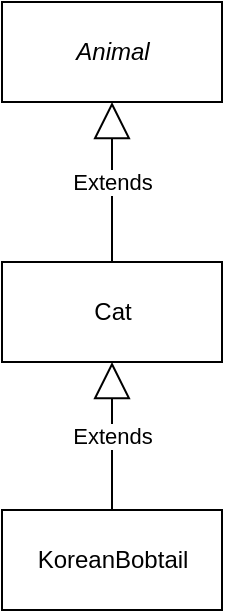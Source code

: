 <mxfile>
    <diagram id="zsAWPJjoBiFLiNPUol7d" name="페이지-1">
        <mxGraphModel dx="1108" dy="790" grid="1" gridSize="10" guides="1" tooltips="1" connect="1" arrows="1" fold="1" page="1" pageScale="1" pageWidth="1169" pageHeight="827" math="0" shadow="0">
            <root>
                <mxCell id="0"/>
                <mxCell id="1" parent="0"/>
                <mxCell id="31" value="KoreanBobtail" style="html=1;" vertex="1" parent="1">
                    <mxGeometry x="340" y="364" width="110" height="50" as="geometry"/>
                </mxCell>
                <mxCell id="32" value="Cat" style="html=1;" vertex="1" parent="1">
                    <mxGeometry x="340" y="240" width="110" height="50" as="geometry"/>
                </mxCell>
                <mxCell id="33" value="&lt;i&gt;Animal&lt;/i&gt;" style="html=1;" vertex="1" parent="1">
                    <mxGeometry x="340" y="110" width="110" height="50" as="geometry"/>
                </mxCell>
                <mxCell id="34" value="Extends" style="endArrow=block;endSize=16;endFill=0;html=1;" edge="1" parent="1" source="32" target="33">
                    <mxGeometry width="160" relative="1" as="geometry">
                        <mxPoint x="480" y="400" as="sourcePoint"/>
                        <mxPoint x="640" y="400" as="targetPoint"/>
                    </mxGeometry>
                </mxCell>
                <mxCell id="35" value="Extends" style="endArrow=block;endSize=16;endFill=0;html=1;" edge="1" parent="1" source="31" target="32">
                    <mxGeometry width="160" relative="1" as="geometry">
                        <mxPoint x="480" y="400" as="sourcePoint"/>
                        <mxPoint x="640" y="400" as="targetPoint"/>
                    </mxGeometry>
                </mxCell>
            </root>
        </mxGraphModel>
    </diagram>
</mxfile>

